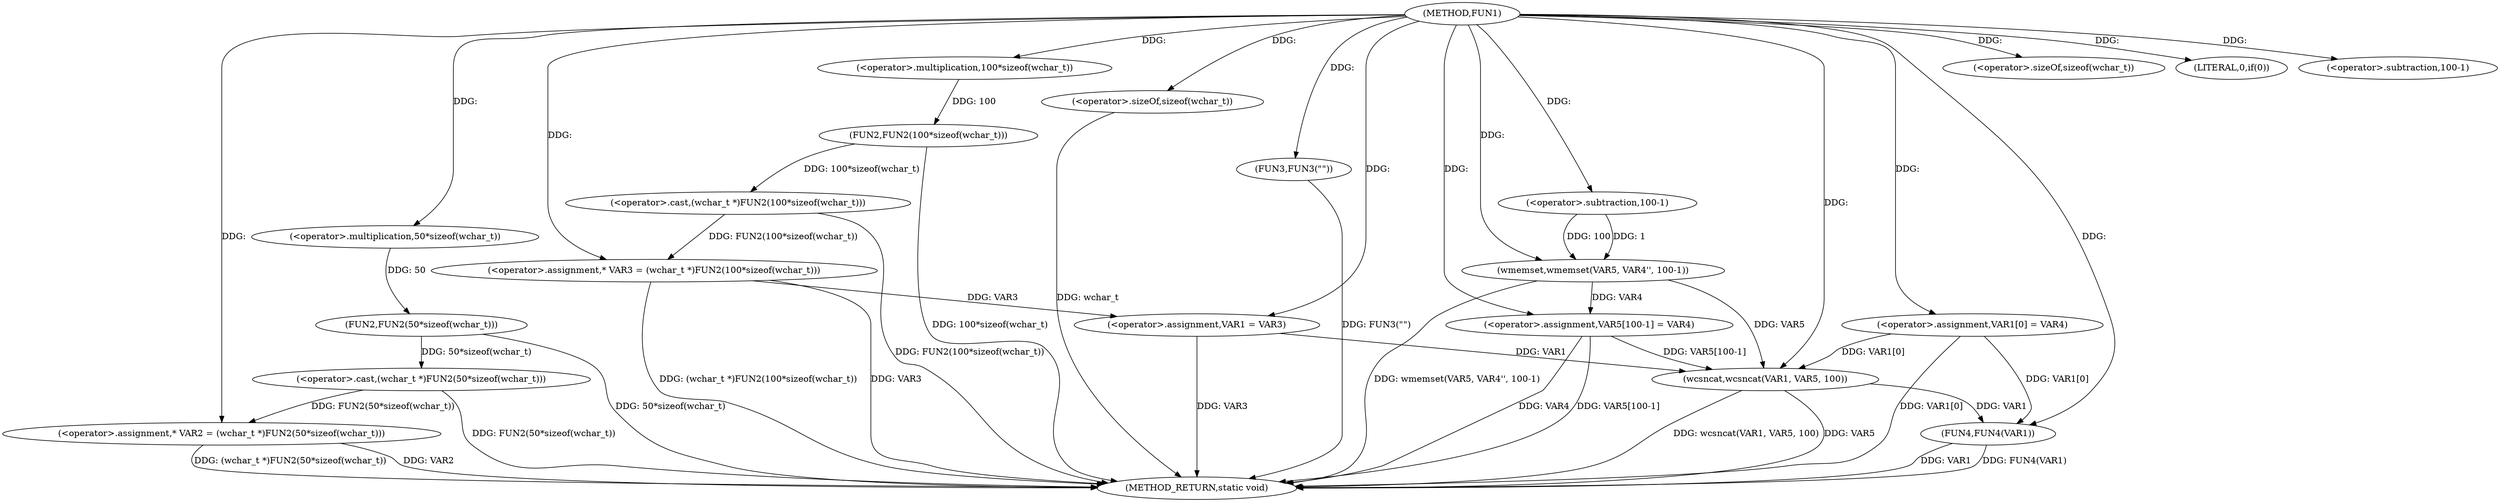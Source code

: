 digraph FUN1 {  
"1000100" [label = "(METHOD,FUN1)" ]
"1000159" [label = "(METHOD_RETURN,static void)" ]
"1000104" [label = "(<operator>.assignment,* VAR2 = (wchar_t *)FUN2(50*sizeof(wchar_t)))" ]
"1000106" [label = "(<operator>.cast,(wchar_t *)FUN2(50*sizeof(wchar_t)))" ]
"1000108" [label = "(FUN2,FUN2(50*sizeof(wchar_t)))" ]
"1000109" [label = "(<operator>.multiplication,50*sizeof(wchar_t))" ]
"1000111" [label = "(<operator>.sizeOf,sizeof(wchar_t))" ]
"1000114" [label = "(<operator>.assignment,* VAR3 = (wchar_t *)FUN2(100*sizeof(wchar_t)))" ]
"1000116" [label = "(<operator>.cast,(wchar_t *)FUN2(100*sizeof(wchar_t)))" ]
"1000118" [label = "(FUN2,FUN2(100*sizeof(wchar_t)))" ]
"1000119" [label = "(<operator>.multiplication,100*sizeof(wchar_t))" ]
"1000121" [label = "(<operator>.sizeOf,sizeof(wchar_t))" ]
"1000124" [label = "(LITERAL,0,if(0))" ]
"1000126" [label = "(FUN3,FUN3(\"\"))" ]
"1000130" [label = "(<operator>.assignment,VAR1 = VAR3)" ]
"1000133" [label = "(<operator>.assignment,VAR1[0] = VAR4)" ]
"1000140" [label = "(wmemset,wmemset(VAR5, VAR4'', 100-1))" ]
"1000143" [label = "(<operator>.subtraction,100-1)" ]
"1000146" [label = "(<operator>.assignment,VAR5[100-1] = VAR4)" ]
"1000149" [label = "(<operator>.subtraction,100-1)" ]
"1000153" [label = "(wcsncat,wcsncat(VAR1, VAR5, 100))" ]
"1000157" [label = "(FUN4,FUN4(VAR1))" ]
  "1000106" -> "1000159"  [ label = "DDG: FUN2(50*sizeof(wchar_t))"] 
  "1000157" -> "1000159"  [ label = "DDG: FUN4(VAR1)"] 
  "1000104" -> "1000159"  [ label = "DDG: VAR2"] 
  "1000130" -> "1000159"  [ label = "DDG: VAR3"] 
  "1000153" -> "1000159"  [ label = "DDG: wcsncat(VAR1, VAR5, 100)"] 
  "1000116" -> "1000159"  [ label = "DDG: FUN2(100*sizeof(wchar_t))"] 
  "1000121" -> "1000159"  [ label = "DDG: wchar_t"] 
  "1000118" -> "1000159"  [ label = "DDG: 100*sizeof(wchar_t)"] 
  "1000126" -> "1000159"  [ label = "DDG: FUN3(\"\")"] 
  "1000140" -> "1000159"  [ label = "DDG: wmemset(VAR5, VAR4'', 100-1)"] 
  "1000146" -> "1000159"  [ label = "DDG: VAR4"] 
  "1000153" -> "1000159"  [ label = "DDG: VAR5"] 
  "1000157" -> "1000159"  [ label = "DDG: VAR1"] 
  "1000133" -> "1000159"  [ label = "DDG: VAR1[0]"] 
  "1000114" -> "1000159"  [ label = "DDG: VAR3"] 
  "1000146" -> "1000159"  [ label = "DDG: VAR5[100-1]"] 
  "1000114" -> "1000159"  [ label = "DDG: (wchar_t *)FUN2(100*sizeof(wchar_t))"] 
  "1000104" -> "1000159"  [ label = "DDG: (wchar_t *)FUN2(50*sizeof(wchar_t))"] 
  "1000108" -> "1000159"  [ label = "DDG: 50*sizeof(wchar_t)"] 
  "1000106" -> "1000104"  [ label = "DDG: FUN2(50*sizeof(wchar_t))"] 
  "1000100" -> "1000104"  [ label = "DDG: "] 
  "1000108" -> "1000106"  [ label = "DDG: 50*sizeof(wchar_t)"] 
  "1000109" -> "1000108"  [ label = "DDG: 50"] 
  "1000100" -> "1000109"  [ label = "DDG: "] 
  "1000100" -> "1000111"  [ label = "DDG: "] 
  "1000116" -> "1000114"  [ label = "DDG: FUN2(100*sizeof(wchar_t))"] 
  "1000100" -> "1000114"  [ label = "DDG: "] 
  "1000118" -> "1000116"  [ label = "DDG: 100*sizeof(wchar_t)"] 
  "1000119" -> "1000118"  [ label = "DDG: 100"] 
  "1000100" -> "1000119"  [ label = "DDG: "] 
  "1000100" -> "1000121"  [ label = "DDG: "] 
  "1000100" -> "1000124"  [ label = "DDG: "] 
  "1000100" -> "1000126"  [ label = "DDG: "] 
  "1000114" -> "1000130"  [ label = "DDG: VAR3"] 
  "1000100" -> "1000130"  [ label = "DDG: "] 
  "1000100" -> "1000133"  [ label = "DDG: "] 
  "1000100" -> "1000140"  [ label = "DDG: "] 
  "1000143" -> "1000140"  [ label = "DDG: 100"] 
  "1000143" -> "1000140"  [ label = "DDG: 1"] 
  "1000100" -> "1000143"  [ label = "DDG: "] 
  "1000140" -> "1000146"  [ label = "DDG: VAR4"] 
  "1000100" -> "1000146"  [ label = "DDG: "] 
  "1000100" -> "1000149"  [ label = "DDG: "] 
  "1000133" -> "1000153"  [ label = "DDG: VAR1[0]"] 
  "1000130" -> "1000153"  [ label = "DDG: VAR1"] 
  "1000100" -> "1000153"  [ label = "DDG: "] 
  "1000140" -> "1000153"  [ label = "DDG: VAR5"] 
  "1000146" -> "1000153"  [ label = "DDG: VAR5[100-1]"] 
  "1000133" -> "1000157"  [ label = "DDG: VAR1[0]"] 
  "1000153" -> "1000157"  [ label = "DDG: VAR1"] 
  "1000100" -> "1000157"  [ label = "DDG: "] 
}

